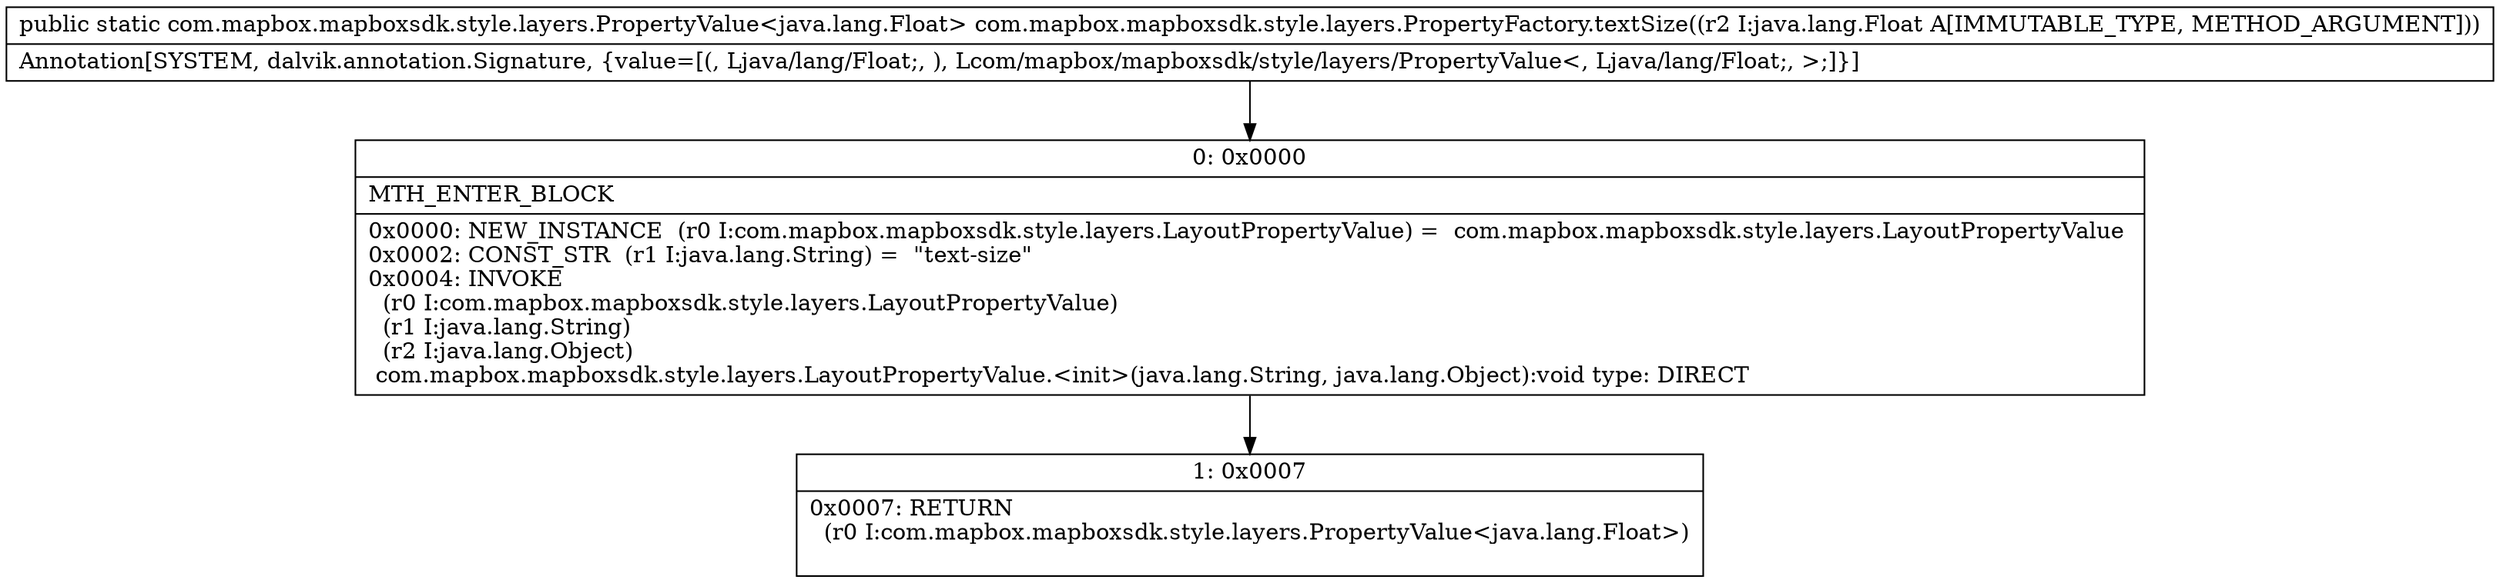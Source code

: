 digraph "CFG forcom.mapbox.mapboxsdk.style.layers.PropertyFactory.textSize(Ljava\/lang\/Float;)Lcom\/mapbox\/mapboxsdk\/style\/layers\/PropertyValue;" {
Node_0 [shape=record,label="{0\:\ 0x0000|MTH_ENTER_BLOCK\l|0x0000: NEW_INSTANCE  (r0 I:com.mapbox.mapboxsdk.style.layers.LayoutPropertyValue) =  com.mapbox.mapboxsdk.style.layers.LayoutPropertyValue \l0x0002: CONST_STR  (r1 I:java.lang.String) =  \"text\-size\" \l0x0004: INVOKE  \l  (r0 I:com.mapbox.mapboxsdk.style.layers.LayoutPropertyValue)\l  (r1 I:java.lang.String)\l  (r2 I:java.lang.Object)\l com.mapbox.mapboxsdk.style.layers.LayoutPropertyValue.\<init\>(java.lang.String, java.lang.Object):void type: DIRECT \l}"];
Node_1 [shape=record,label="{1\:\ 0x0007|0x0007: RETURN  \l  (r0 I:com.mapbox.mapboxsdk.style.layers.PropertyValue\<java.lang.Float\>)\l \l}"];
MethodNode[shape=record,label="{public static com.mapbox.mapboxsdk.style.layers.PropertyValue\<java.lang.Float\> com.mapbox.mapboxsdk.style.layers.PropertyFactory.textSize((r2 I:java.lang.Float A[IMMUTABLE_TYPE, METHOD_ARGUMENT]))  | Annotation[SYSTEM, dalvik.annotation.Signature, \{value=[(, Ljava\/lang\/Float;, ), Lcom\/mapbox\/mapboxsdk\/style\/layers\/PropertyValue\<, Ljava\/lang\/Float;, \>;]\}]\l}"];
MethodNode -> Node_0;
Node_0 -> Node_1;
}

